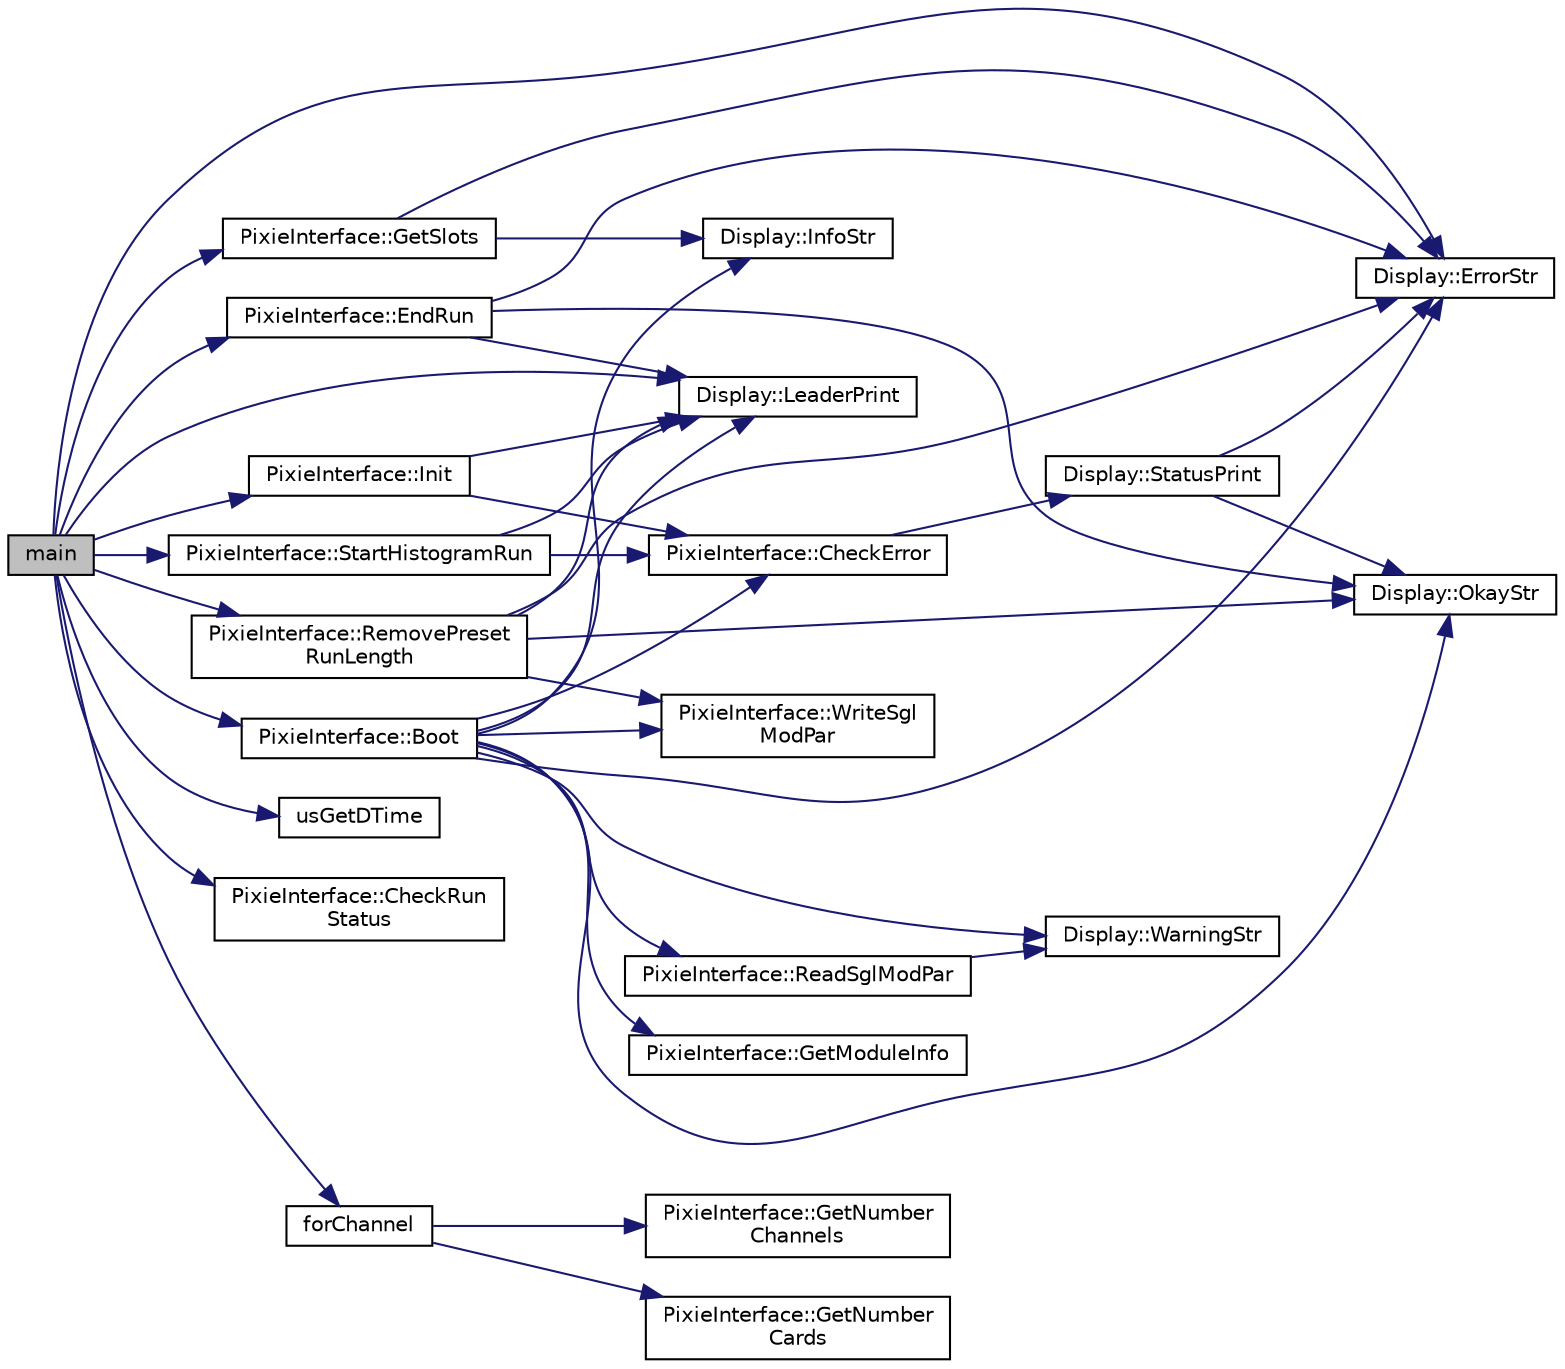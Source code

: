 digraph "main"
{
  edge [fontname="Helvetica",fontsize="10",labelfontname="Helvetica",labelfontsize="10"];
  node [fontname="Helvetica",fontsize="10",shape=record];
  rankdir="LR";
  Node1 [label="main",height=0.2,width=0.4,color="black", fillcolor="grey75", style="filled", fontcolor="black"];
  Node1 -> Node2 [color="midnightblue",fontsize="10",style="solid",fontname="Helvetica"];
  Node2 [label="PixieInterface::GetSlots",height=0.2,width=0.4,color="black", fillcolor="white", style="filled",URL="$d9/dc6/class_pixie_interface.html#a39be2bf3b422678b8cc4346fcbbffd2b"];
  Node2 -> Node3 [color="midnightblue",fontsize="10",style="solid",fontname="Helvetica"];
  Node3 [label="Display::ErrorStr",height=0.2,width=0.4,color="black", fillcolor="white", style="filled",URL="$da/d6a/namespace_display.html#a762315ce58efcb1203edfcb74158f59b"];
  Node2 -> Node4 [color="midnightblue",fontsize="10",style="solid",fontname="Helvetica"];
  Node4 [label="Display::InfoStr",height=0.2,width=0.4,color="black", fillcolor="white", style="filled",URL="$da/d6a/namespace_display.html#a20a513965bcf1147a5e50247c7bfcd5a"];
  Node1 -> Node5 [color="midnightblue",fontsize="10",style="solid",fontname="Helvetica"];
  Node5 [label="PixieInterface::Init",height=0.2,width=0.4,color="black", fillcolor="white", style="filled",URL="$d9/dc6/class_pixie_interface.html#af8e3e7ef5e36b64b204eaae46f4d11a0"];
  Node5 -> Node6 [color="midnightblue",fontsize="10",style="solid",fontname="Helvetica"];
  Node6 [label="Display::LeaderPrint",height=0.2,width=0.4,color="black", fillcolor="white", style="filled",URL="$da/d6a/namespace_display.html#ae1b6ae7834913dfdef71ad859e261c55"];
  Node5 -> Node7 [color="midnightblue",fontsize="10",style="solid",fontname="Helvetica"];
  Node7 [label="PixieInterface::CheckError",height=0.2,width=0.4,color="black", fillcolor="white", style="filled",URL="$d9/dc6/class_pixie_interface.html#a41e2b9bfda66a5ba3b89aabd11ec5b48"];
  Node7 -> Node8 [color="midnightblue",fontsize="10",style="solid",fontname="Helvetica"];
  Node8 [label="Display::StatusPrint",height=0.2,width=0.4,color="black", fillcolor="white", style="filled",URL="$da/d6a/namespace_display.html#ad59fed09552cdea4f78fea07f06d7a4e"];
  Node8 -> Node3 [color="midnightblue",fontsize="10",style="solid",fontname="Helvetica"];
  Node8 -> Node9 [color="midnightblue",fontsize="10",style="solid",fontname="Helvetica"];
  Node9 [label="Display::OkayStr",height=0.2,width=0.4,color="black", fillcolor="white", style="filled",URL="$da/d6a/namespace_display.html#a959223815cca12935461ff196af53168"];
  Node1 -> Node10 [color="midnightblue",fontsize="10",style="solid",fontname="Helvetica"];
  Node10 [label="PixieInterface::EndRun",height=0.2,width=0.4,color="black", fillcolor="white", style="filled",URL="$d9/dc6/class_pixie_interface.html#a835561dc9e2ac27d045dcf1cd043fc9f"];
  Node10 -> Node6 [color="midnightblue",fontsize="10",style="solid",fontname="Helvetica"];
  Node10 -> Node3 [color="midnightblue",fontsize="10",style="solid",fontname="Helvetica"];
  Node10 -> Node9 [color="midnightblue",fontsize="10",style="solid",fontname="Helvetica"];
  Node1 -> Node11 [color="midnightblue",fontsize="10",style="solid",fontname="Helvetica"];
  Node11 [label="PixieInterface::Boot",height=0.2,width=0.4,color="black", fillcolor="white", style="filled",URL="$d9/dc6/class_pixie_interface.html#ae470f4ea2b5e2955599a2e05a4d30e25"];
  Node11 -> Node6 [color="midnightblue",fontsize="10",style="solid",fontname="Helvetica"];
  Node11 -> Node12 [color="midnightblue",fontsize="10",style="solid",fontname="Helvetica"];
  Node12 [label="PixieInterface::GetModuleInfo",height=0.2,width=0.4,color="black", fillcolor="white", style="filled",URL="$d9/dc6/class_pixie_interface.html#af1cd46957b5aaa70004b1bb0c44d312e"];
  Node11 -> Node4 [color="midnightblue",fontsize="10",style="solid",fontname="Helvetica"];
  Node11 -> Node3 [color="midnightblue",fontsize="10",style="solid",fontname="Helvetica"];
  Node11 -> Node7 [color="midnightblue",fontsize="10",style="solid",fontname="Helvetica"];
  Node11 -> Node13 [color="midnightblue",fontsize="10",style="solid",fontname="Helvetica"];
  Node13 [label="PixieInterface::ReadSglModPar",height=0.2,width=0.4,color="black", fillcolor="white", style="filled",URL="$d9/dc6/class_pixie_interface.html#ae4d4aa8172a2a68c38040c767e1d2579"];
  Node13 -> Node14 [color="midnightblue",fontsize="10",style="solid",fontname="Helvetica"];
  Node14 [label="Display::WarningStr",height=0.2,width=0.4,color="black", fillcolor="white", style="filled",URL="$da/d6a/namespace_display.html#a0ca7c8835e858cf0b1e0cce72a41ab9c"];
  Node11 -> Node15 [color="midnightblue",fontsize="10",style="solid",fontname="Helvetica"];
  Node15 [label="PixieInterface::WriteSgl\lModPar",height=0.2,width=0.4,color="black", fillcolor="white", style="filled",URL="$d9/dc6/class_pixie_interface.html#a3804dfd96274f4938bdba15cf9e6fe09"];
  Node11 -> Node14 [color="midnightblue",fontsize="10",style="solid",fontname="Helvetica"];
  Node11 -> Node9 [color="midnightblue",fontsize="10",style="solid",fontname="Helvetica"];
  Node1 -> Node16 [color="midnightblue",fontsize="10",style="solid",fontname="Helvetica"];
  Node16 [label="PixieInterface::RemovePreset\lRunLength",height=0.2,width=0.4,color="black", fillcolor="white", style="filled",URL="$d9/dc6/class_pixie_interface.html#a17af41261f095c91989bb9032888c314"];
  Node16 -> Node6 [color="midnightblue",fontsize="10",style="solid",fontname="Helvetica"];
  Node16 -> Node15 [color="midnightblue",fontsize="10",style="solid",fontname="Helvetica"];
  Node16 -> Node3 [color="midnightblue",fontsize="10",style="solid",fontname="Helvetica"];
  Node16 -> Node9 [color="midnightblue",fontsize="10",style="solid",fontname="Helvetica"];
  Node1 -> Node17 [color="midnightblue",fontsize="10",style="solid",fontname="Helvetica"];
  Node17 [label="PixieInterface::StartHistogramRun",height=0.2,width=0.4,color="black", fillcolor="white", style="filled",URL="$d9/dc6/class_pixie_interface.html#afd46659640c05572d21cb408673e0fb9"];
  Node17 -> Node6 [color="midnightblue",fontsize="10",style="solid",fontname="Helvetica"];
  Node17 -> Node7 [color="midnightblue",fontsize="10",style="solid",fontname="Helvetica"];
  Node1 -> Node18 [color="midnightblue",fontsize="10",style="solid",fontname="Helvetica"];
  Node18 [label="usGetDTime",height=0.2,width=0.4,color="black", fillcolor="white", style="filled",URL="$db/d2a/_utility_8h.html#af5e8f085d1400b751f9f447ada5c7633"];
  Node1 -> Node19 [color="midnightblue",fontsize="10",style="solid",fontname="Helvetica"];
  Node19 [label="PixieInterface::CheckRun\lStatus",height=0.2,width=0.4,color="black", fillcolor="white", style="filled",URL="$d9/dc6/class_pixie_interface.html#ac3107015236ddf3ecb0536a5da92fed9"];
  Node1 -> Node3 [color="midnightblue",fontsize="10",style="solid",fontname="Helvetica"];
  Node1 -> Node6 [color="midnightblue",fontsize="10",style="solid",fontname="Helvetica"];
  Node1 -> Node20 [color="midnightblue",fontsize="10",style="solid",fontname="Helvetica"];
  Node20 [label="forChannel",height=0.2,width=0.4,color="black", fillcolor="white", style="filled",URL="$d5/daf/_pixie_support_8h.html#a430d20159c20d87ceaca17da85c38f4f"];
  Node20 -> Node21 [color="midnightblue",fontsize="10",style="solid",fontname="Helvetica"];
  Node21 [label="PixieInterface::GetNumber\lCards",height=0.2,width=0.4,color="black", fillcolor="white", style="filled",URL="$d9/dc6/class_pixie_interface.html#a9bb01960215974a2e961fd8309db8fee"];
  Node20 -> Node22 [color="midnightblue",fontsize="10",style="solid",fontname="Helvetica"];
  Node22 [label="PixieInterface::GetNumber\lChannels",height=0.2,width=0.4,color="black", fillcolor="white", style="filled",URL="$d9/dc6/class_pixie_interface.html#ad364201e04c3d6f3c34fbdd94ec819ce"];
}
